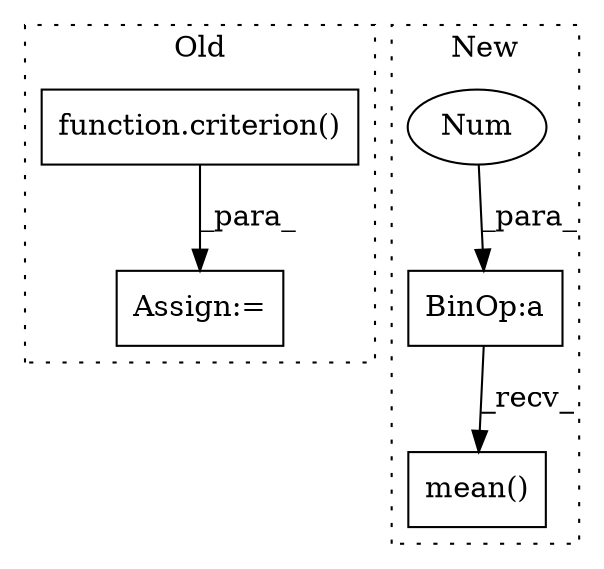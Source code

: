 digraph G {
subgraph cluster0 {
1 [label="function.criterion()" a="75" s="3018,3058" l="10,1" shape="box"];
3 [label="Assign:=" a="68" s="3015" l="3" shape="box"];
label = "Old";
style="dotted";
}
subgraph cluster1 {
2 [label="mean()" a="75" s="2670" l="38" shape="box"];
4 [label="BinOp:a" a="82" s="2689" l="1" shape="box"];
5 [label="Num" a="76" s="2686" l="3" shape="ellipse"];
label = "New";
style="dotted";
}
1 -> 3 [label="_para_"];
4 -> 2 [label="_recv_"];
5 -> 4 [label="_para_"];
}